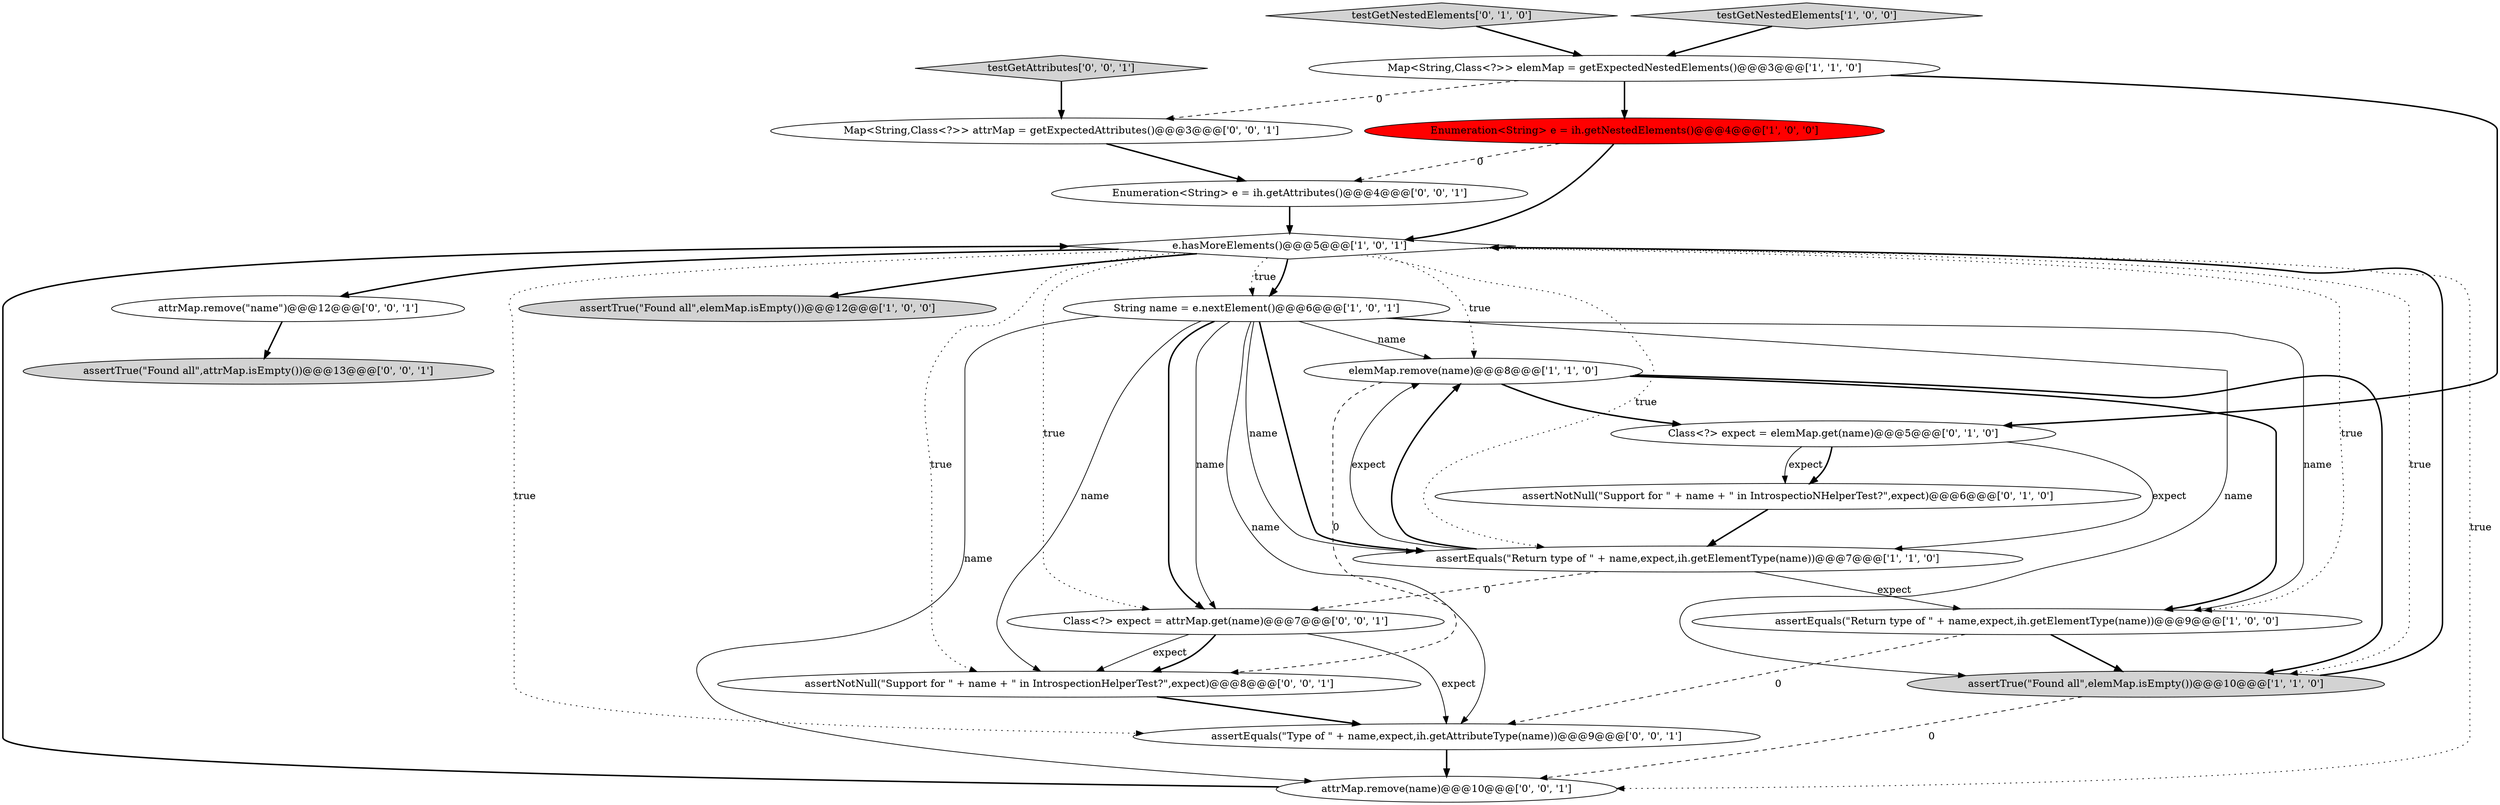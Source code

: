 digraph {
21 [style = filled, label = "testGetAttributes['0', '0', '1']", fillcolor = lightgray, shape = diamond image = "AAA0AAABBB3BBB"];
0 [style = filled, label = "Enumeration<String> e = ih.getNestedElements()@@@4@@@['1', '0', '0']", fillcolor = red, shape = ellipse image = "AAA1AAABBB1BBB"];
14 [style = filled, label = "attrMap.remove(\"name\")@@@12@@@['0', '0', '1']", fillcolor = white, shape = ellipse image = "AAA0AAABBB3BBB"];
3 [style = filled, label = "Map<String,Class<?>> elemMap = getExpectedNestedElements()@@@3@@@['1', '1', '0']", fillcolor = white, shape = ellipse image = "AAA0AAABBB1BBB"];
7 [style = filled, label = "elemMap.remove(name)@@@8@@@['1', '1', '0']", fillcolor = white, shape = ellipse image = "AAA0AAABBB1BBB"];
5 [style = filled, label = "assertTrue(\"Found all\",elemMap.isEmpty())@@@12@@@['1', '0', '0']", fillcolor = lightgray, shape = ellipse image = "AAA0AAABBB1BBB"];
15 [style = filled, label = "Map<String,Class<?>> attrMap = getExpectedAttributes()@@@3@@@['0', '0', '1']", fillcolor = white, shape = ellipse image = "AAA0AAABBB3BBB"];
19 [style = filled, label = "attrMap.remove(name)@@@10@@@['0', '0', '1']", fillcolor = white, shape = ellipse image = "AAA0AAABBB3BBB"];
1 [style = filled, label = "assertEquals(\"Return type of \" + name,expect,ih.getElementType(name))@@@7@@@['1', '1', '0']", fillcolor = white, shape = ellipse image = "AAA0AAABBB1BBB"];
13 [style = filled, label = "Enumeration<String> e = ih.getAttributes()@@@4@@@['0', '0', '1']", fillcolor = white, shape = ellipse image = "AAA0AAABBB3BBB"];
16 [style = filled, label = "assertNotNull(\"Support for \" + name + \" in IntrospectionHelperTest?\",expect)@@@8@@@['0', '0', '1']", fillcolor = white, shape = ellipse image = "AAA0AAABBB3BBB"];
11 [style = filled, label = "assertNotNull(\"Support for \" + name + \" in IntrospectioNHelperTest?\",expect)@@@6@@@['0', '1', '0']", fillcolor = white, shape = ellipse image = "AAA0AAABBB2BBB"];
4 [style = filled, label = "String name = e.nextElement()@@@6@@@['1', '0', '1']", fillcolor = white, shape = ellipse image = "AAA0AAABBB1BBB"];
9 [style = filled, label = "e.hasMoreElements()@@@5@@@['1', '0', '1']", fillcolor = white, shape = diamond image = "AAA0AAABBB1BBB"];
12 [style = filled, label = "testGetNestedElements['0', '1', '0']", fillcolor = lightgray, shape = diamond image = "AAA0AAABBB2BBB"];
18 [style = filled, label = "Class<?> expect = attrMap.get(name)@@@7@@@['0', '0', '1']", fillcolor = white, shape = ellipse image = "AAA0AAABBB3BBB"];
2 [style = filled, label = "assertEquals(\"Return type of \" + name,expect,ih.getElementType(name))@@@9@@@['1', '0', '0']", fillcolor = white, shape = ellipse image = "AAA0AAABBB1BBB"];
20 [style = filled, label = "assertTrue(\"Found all\",attrMap.isEmpty())@@@13@@@['0', '0', '1']", fillcolor = lightgray, shape = ellipse image = "AAA0AAABBB3BBB"];
10 [style = filled, label = "Class<?> expect = elemMap.get(name)@@@5@@@['0', '1', '0']", fillcolor = white, shape = ellipse image = "AAA0AAABBB2BBB"];
17 [style = filled, label = "assertEquals(\"Type of \" + name,expect,ih.getAttributeType(name))@@@9@@@['0', '0', '1']", fillcolor = white, shape = ellipse image = "AAA0AAABBB3BBB"];
8 [style = filled, label = "testGetNestedElements['1', '0', '0']", fillcolor = lightgray, shape = diamond image = "AAA0AAABBB1BBB"];
6 [style = filled, label = "assertTrue(\"Found all\",elemMap.isEmpty())@@@10@@@['1', '1', '0']", fillcolor = lightgray, shape = ellipse image = "AAA0AAABBB1BBB"];
1->7 [style = solid, label="expect"];
0->9 [style = bold, label=""];
15->13 [style = bold, label=""];
4->18 [style = solid, label="name"];
10->11 [style = solid, label="expect"];
11->1 [style = bold, label=""];
7->10 [style = bold, label=""];
2->6 [style = bold, label=""];
7->16 [style = dashed, label="0"];
21->15 [style = bold, label=""];
9->4 [style = bold, label=""];
9->17 [style = dotted, label="true"];
8->3 [style = bold, label=""];
18->16 [style = solid, label="expect"];
1->2 [style = solid, label="expect"];
4->19 [style = solid, label="name"];
4->18 [style = bold, label=""];
10->1 [style = solid, label="expect"];
1->18 [style = dashed, label="0"];
16->17 [style = bold, label=""];
18->17 [style = solid, label="expect"];
9->6 [style = dotted, label="true"];
2->17 [style = dashed, label="0"];
1->7 [style = bold, label=""];
17->19 [style = bold, label=""];
4->16 [style = solid, label="name"];
3->0 [style = bold, label=""];
3->10 [style = bold, label=""];
9->19 [style = dotted, label="true"];
19->9 [style = bold, label=""];
4->6 [style = solid, label="name"];
7->2 [style = bold, label=""];
9->2 [style = dotted, label="true"];
0->13 [style = dashed, label="0"];
7->6 [style = bold, label=""];
6->19 [style = dashed, label="0"];
4->1 [style = solid, label="name"];
9->1 [style = dotted, label="true"];
9->14 [style = bold, label=""];
9->5 [style = bold, label=""];
9->4 [style = dotted, label="true"];
9->18 [style = dotted, label="true"];
4->7 [style = solid, label="name"];
4->17 [style = solid, label="name"];
3->15 [style = dashed, label="0"];
4->1 [style = bold, label=""];
12->3 [style = bold, label=""];
13->9 [style = bold, label=""];
9->16 [style = dotted, label="true"];
6->9 [style = bold, label=""];
9->7 [style = dotted, label="true"];
4->2 [style = solid, label="name"];
14->20 [style = bold, label=""];
10->11 [style = bold, label=""];
18->16 [style = bold, label=""];
}
